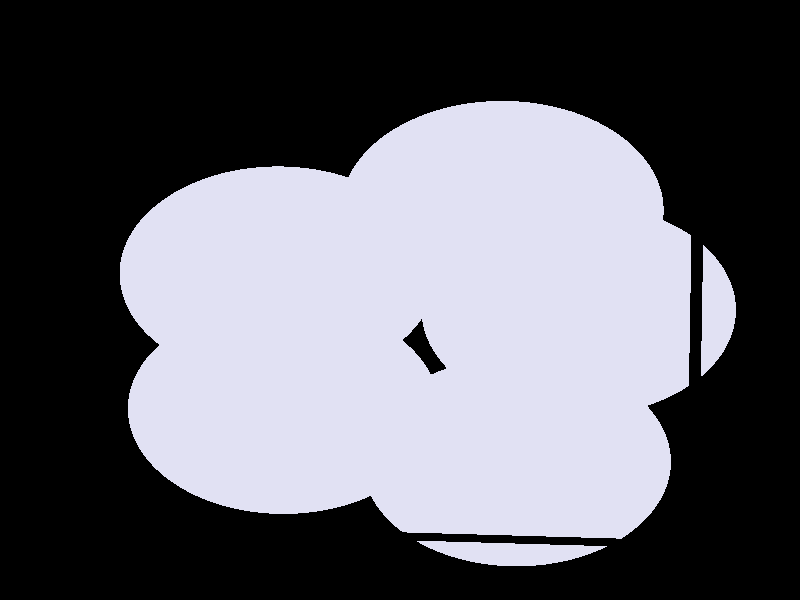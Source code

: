 #include "colors.inc"
#include "finish.inc"

global_settings {assumed_gamma 1 max_trace_level 6}
background {color White transmit 1.0}
camera {perspective
  right -6.72*x up 7.44*y
  direction 50.00*z
  location <0,0,50.00> look_at <0,0,0>}


light_source {<  2.00,   3.00,  40.00> color White
  area_light <0.70, 0, 0>, <0, 0.70, 0>, 3, 3
  adaptive 1 jitter}
// no fog
#declare simple = finish {phong 0.7}
#declare pale = finish {ambient 0.5 diffuse 0.85 roughness 0.001 specular 0.200 }
#declare intermediate = finish {ambient 0.3 diffuse 0.6 specular 0.1 roughness 0.04}
#declare vmd = finish {ambient 0.0 diffuse 0.65 phong 0.1 phong_size 40.0 specular 0.5 }
#declare jmol = finish {ambient 0.2 diffuse 0.6 specular 1 roughness 0.001 metallic}
#declare ase2 = finish {ambient 0.05 brilliance 3 diffuse 0.6 metallic specular 0.7 roughness 0.04 reflection 0.15}
#declare ase3 = finish {ambient 0.15 brilliance 2 diffuse 0.6 metallic specular 1.0 roughness 0.001 reflection 0.0}
#declare glass = finish {ambient 0.05 diffuse 0.3 specular 1.0 roughness 0.001}
#declare glass2 = finish {ambient 0.01 diffuse 0.3 specular 1.0 reflection 0.25 roughness 0.001}
#declare Rcell = 0.050;
#declare Rbond = 0.100;

#macro atom(LOC, R, COL, TRANS, FIN)
  sphere{LOC, R texture{pigment{color COL transmit TRANS} finish{FIN}}}
#end
#macro constrain(LOC, R, COL, TRANS FIN)
union{torus{R, Rcell rotate 45*z texture{pigment{color COL transmit TRANS} finish{FIN}}}
     torus{R, Rcell rotate -45*z texture{pigment{color COL transmit TRANS} finish{FIN}}}
     translate LOC}
#end

cylinder {< -3.20,  -2.91,  -1.99>, < -2.52,  -2.34,  -5.55>, Rcell pigment {Black}}
cylinder {< -3.18,   2.97,  -1.05>, < -2.50,   3.54,  -4.60>, Rcell pigment {Black}}
cylinder {<  2.52,   2.79,   0.01>, <  3.20,   3.36,  -3.55>, Rcell pigment {Black}}
cylinder {<  2.50,  -3.09,  -0.93>, <  3.18,  -2.52,  -4.49>, Rcell pigment {Black}}
cylinder {< -3.20,  -2.91,  -1.99>, < -3.18,   2.97,  -1.05>, Rcell pigment {Black}}
cylinder {< -2.52,  -2.34,  -5.55>, < -2.50,   3.54,  -4.60>, Rcell pigment {Black}}
cylinder {<  3.18,  -2.52,  -4.49>, <  3.20,   3.36,  -3.55>, Rcell pigment {Black}}
cylinder {<  2.50,  -3.09,  -0.93>, <  2.52,   2.79,   0.01>, Rcell pigment {Black}}
cylinder {< -3.20,  -2.91,  -1.99>, <  2.50,  -3.09,  -0.93>, Rcell pigment {Black}}
cylinder {< -2.52,  -2.34,  -5.55>, <  3.18,  -2.52,  -4.49>, Rcell pigment {Black}}
cylinder {< -2.50,   3.54,  -4.60>, <  3.20,   3.36,  -3.55>, Rcell pigment {Black}}
cylinder {< -3.18,   2.97,  -1.05>, <  2.52,   2.79,   0.01>, Rcell pigment {Black}}
atom(< -1.04,  -1.43,  -3.18>, 1.39, rgb <0.75, 0.75, 0.90>, 0.0, ase2) // #0
atom(<  1.58,  -0.13,  -2.66>, 1.39, rgb <0.75, 0.75, 0.90>, 0.0, ase2) // #1
atom(< -1.07,   0.34,  -2.25>, 1.39, rgb <0.75, 0.75, 0.90>, 0.0, ase2) // #2
atom(<  0.88,   1.14,  -1.28>, 1.39, rgb <0.75, 0.75, 0.90>, 0.0, ase2) // #3
atom(<  1.05,  -2.15,  -3.64>, 1.39, rgb <0.75, 0.75, 0.90>, 0.0, ase2) // #4

// no constraints
